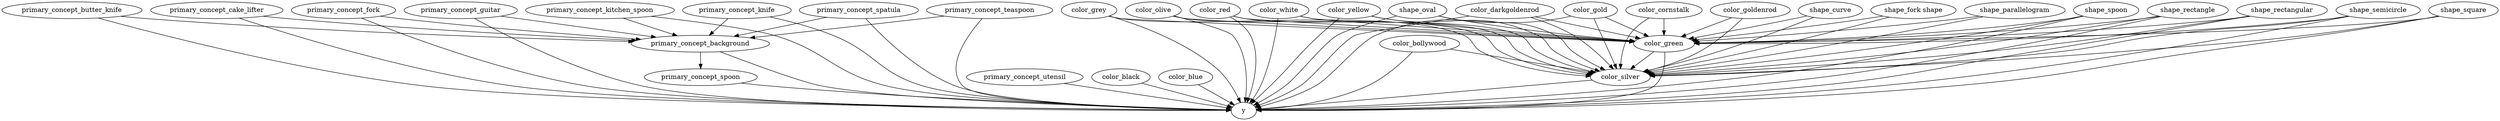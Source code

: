 strict digraph  {
primary_concept_background;
y;
primary_concept_butter_knife;
primary_concept_cake_lifter;
primary_concept_fork;
primary_concept_guitar;
primary_concept_kitchen_spoon;
primary_concept_knife;
primary_concept_spatula;
primary_concept_spoon;
primary_concept_teaspoon;
primary_concept_utensil;
color_black;
color_blue;
color_bollywood;
color_darkgoldenrod;
color_gold;
color_green;
color_grey;
color_olive;
color_red;
color_silver;
color_white;
color_yellow;
shape_oval;
shape_rectangle;
shape_rectangular;
shape_semicircle;
shape_spoon;
shape_square;
color_cornstalk;
color_goldenrod;
shape_curve;
"shape_fork shape";
shape_parallelogram;
primary_concept_background -> y;
primary_concept_background -> primary_concept_spoon;
primary_concept_butter_knife -> y;
primary_concept_butter_knife -> primary_concept_background;
primary_concept_cake_lifter -> y;
primary_concept_cake_lifter -> primary_concept_background;
primary_concept_fork -> y;
primary_concept_fork -> primary_concept_background;
primary_concept_guitar -> y;
primary_concept_guitar -> primary_concept_background;
primary_concept_kitchen_spoon -> y;
primary_concept_kitchen_spoon -> primary_concept_background;
primary_concept_knife -> y;
primary_concept_knife -> primary_concept_background;
primary_concept_spatula -> y;
primary_concept_spatula -> primary_concept_background;
primary_concept_spoon -> y;
primary_concept_teaspoon -> y;
primary_concept_teaspoon -> primary_concept_background;
primary_concept_utensil -> y;
color_black -> y;
color_blue -> y;
color_bollywood -> y;
color_bollywood -> color_silver;
color_darkgoldenrod -> y;
color_darkgoldenrod -> color_green;
color_darkgoldenrod -> color_silver;
color_gold -> y;
color_gold -> color_green;
color_gold -> color_silver;
color_green -> y;
color_green -> color_silver;
color_grey -> y;
color_grey -> color_green;
color_grey -> color_silver;
color_olive -> y;
color_olive -> color_green;
color_olive -> color_silver;
color_red -> y;
color_red -> color_green;
color_red -> color_silver;
color_silver -> y;
color_white -> y;
color_white -> color_green;
color_white -> color_silver;
color_yellow -> y;
color_yellow -> color_green;
color_yellow -> color_silver;
shape_oval -> y;
shape_oval -> color_green;
shape_oval -> color_silver;
shape_rectangle -> y;
shape_rectangle -> color_green;
shape_rectangle -> color_silver;
shape_rectangular -> y;
shape_rectangular -> color_green;
shape_rectangular -> color_silver;
shape_semicircle -> y;
shape_semicircle -> color_green;
shape_semicircle -> color_silver;
shape_spoon -> y;
shape_spoon -> color_green;
shape_spoon -> color_silver;
shape_square -> y;
shape_square -> color_green;
shape_square -> color_silver;
color_cornstalk -> color_green;
color_cornstalk -> color_silver;
color_goldenrod -> color_green;
color_goldenrod -> color_silver;
shape_curve -> color_green;
shape_curve -> color_silver;
"shape_fork shape" -> color_green;
"shape_fork shape" -> color_silver;
shape_parallelogram -> color_green;
shape_parallelogram -> color_silver;
}
